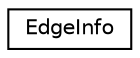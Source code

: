 digraph "类继承关系图"
{
 // INTERACTIVE_SVG=YES
 // LATEX_PDF_SIZE
  edge [fontname="Helvetica",fontsize="10",labelfontname="Helvetica",labelfontsize="10"];
  node [fontname="Helvetica",fontsize="10",shape=record];
  rankdir="LR";
  Node0 [label="EdgeInfo",height=0.2,width=0.4,color="black", fillcolor="white", style="filled",URL="$df/d44/class_edge_info.html",tooltip="Attributes of an edge of a dot graph"];
}
